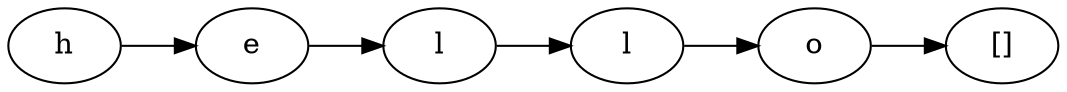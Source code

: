 digraph hello {
  rankdir="LR";
  l2 [label="l"];
  h -> e;
  e -> l;
  l -> l2;
  l2 -> o;
  o -> "[]";
}